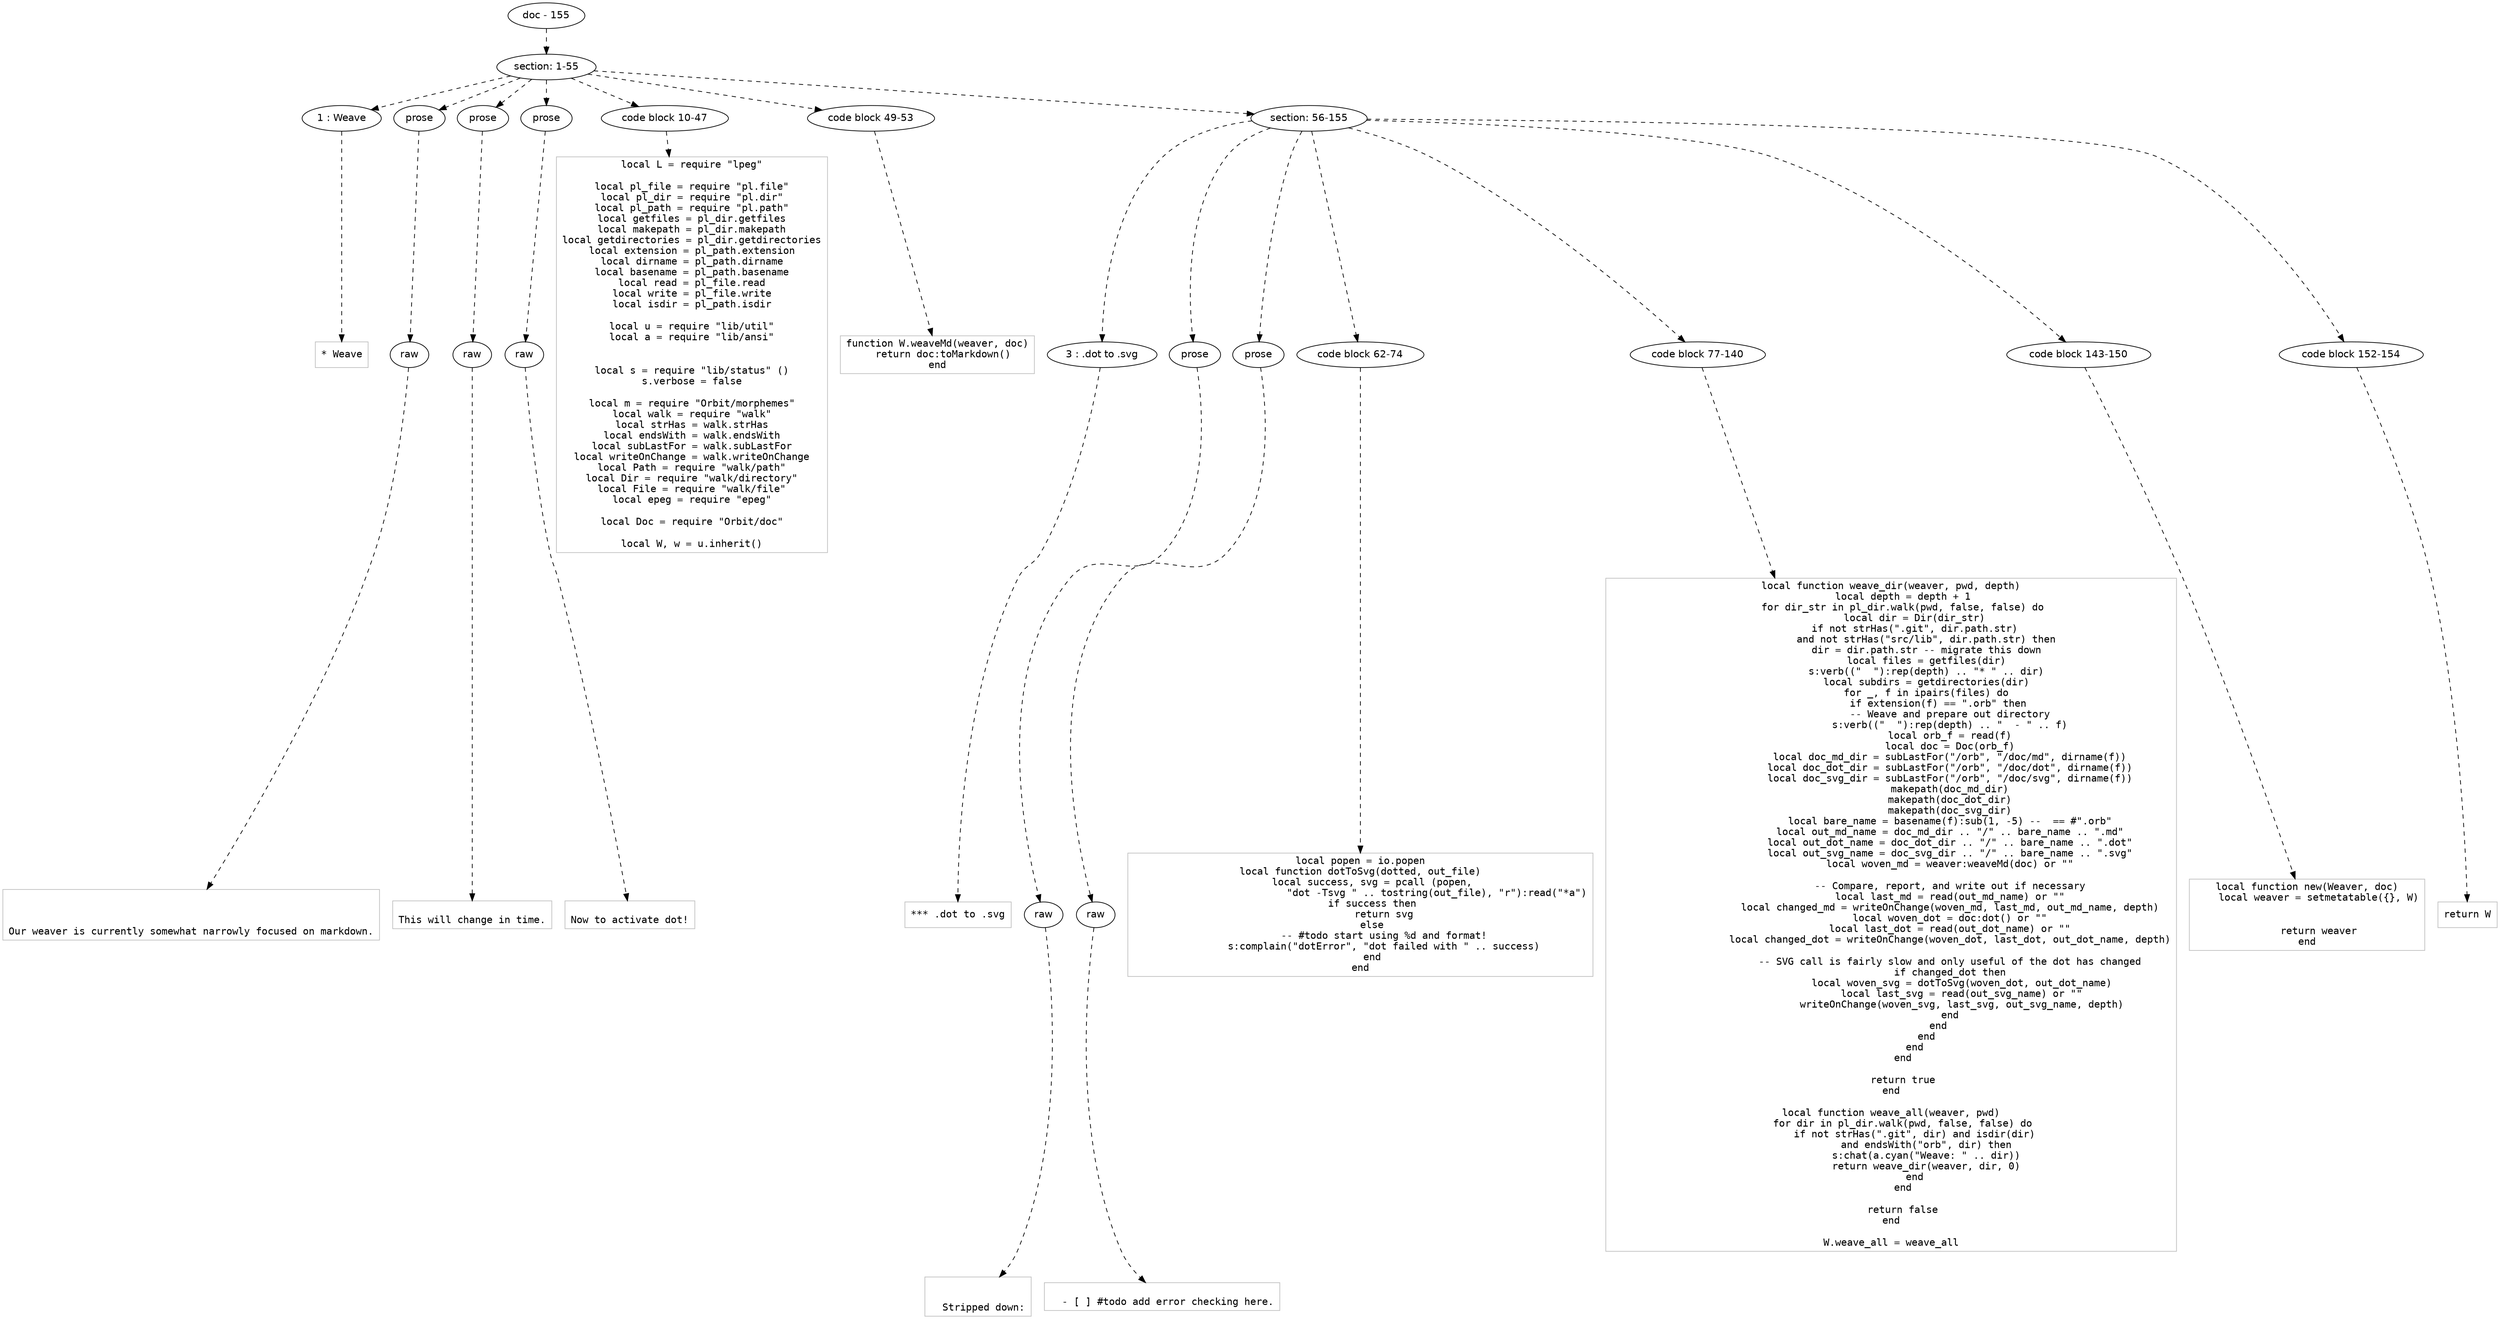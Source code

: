 digraph lpegNode {

node [fontname=Helvetica]
edge [style=dashed]

doc_0 [label="doc - 155"]


doc_0 -> { section_1}
{rank=same; section_1}

section_1 [label="section: 1-55"]


// END RANK doc_0

section_1 -> { header_2 prose_3 prose_4 prose_5 codeblock_6 codeblock_7 section_8}
{rank=same; header_2 prose_3 prose_4 prose_5 codeblock_6 codeblock_7 section_8}

header_2 [label="1 : Weave"]

prose_3 [label="prose"]

prose_4 [label="prose"]

prose_5 [label="prose"]

codeblock_6 [label="code block 10-47"]

codeblock_7 [label="code block 49-53"]

section_8 [label="section: 56-155"]


// END RANK section_1

header_2 -> leaf_9
leaf_9  [color=Gray,shape=rectangle,fontname=Inconsolata,label="* Weave"]
// END RANK header_2

prose_3 -> { raw_10}
{rank=same; raw_10}

raw_10 [label="raw"]


// END RANK prose_3

raw_10 -> leaf_11
leaf_11  [color=Gray,shape=rectangle,fontname=Inconsolata,label="


Our weaver is currently somewhat narrowly focused on markdown.
"]
// END RANK raw_10

prose_4 -> { raw_12}
{rank=same; raw_12}

raw_12 [label="raw"]


// END RANK prose_4

raw_12 -> leaf_13
leaf_13  [color=Gray,shape=rectangle,fontname=Inconsolata,label="
This will change in time.
"]
// END RANK raw_12

prose_5 -> { raw_14}
{rank=same; raw_14}

raw_14 [label="raw"]


// END RANK prose_5

raw_14 -> leaf_15
leaf_15  [color=Gray,shape=rectangle,fontname=Inconsolata,label="
Now to activate dot!
"]
// END RANK raw_14

codeblock_6 -> leaf_16
leaf_16  [color=Gray,shape=rectangle,fontname=Inconsolata,label="local L = require \"lpeg\"

local pl_file = require \"pl.file\"
local pl_dir = require \"pl.dir\"
local pl_path = require \"pl.path\"
local getfiles = pl_dir.getfiles
local makepath = pl_dir.makepath
local getdirectories = pl_dir.getdirectories
local extension = pl_path.extension
local dirname = pl_path.dirname
local basename = pl_path.basename
local read = pl_file.read
local write = pl_file.write
local isdir = pl_path.isdir

local u = require \"lib/util\"
local a = require \"lib/ansi\"


local s = require \"lib/status\" ()
s.verbose = false

local m = require \"Orbit/morphemes\"
local walk = require \"walk\"
local strHas = walk.strHas
local endsWith = walk.endsWith
local subLastFor = walk.subLastFor
local writeOnChange = walk.writeOnChange
local Path = require \"walk/path\"
local Dir = require \"walk/directory\"
local File = require \"walk/file\"
local epeg = require \"epeg\"

local Doc = require \"Orbit/doc\"

local W, w = u.inherit()"]
// END RANK codeblock_6

codeblock_7 -> leaf_17
leaf_17  [color=Gray,shape=rectangle,fontname=Inconsolata,label="function W.weaveMd(weaver, doc)
  return doc:toMarkdown()
end"]
// END RANK codeblock_7

section_8 -> { header_18 prose_19 prose_20 codeblock_21 codeblock_22 codeblock_23 codeblock_24}
{rank=same; header_18 prose_19 prose_20 codeblock_21 codeblock_22 codeblock_23 codeblock_24}

header_18 [label="3 : .dot to .svg"]

prose_19 [label="prose"]

prose_20 [label="prose"]

codeblock_21 [label="code block 62-74"]

codeblock_22 [label="code block 77-140"]

codeblock_23 [label="code block 143-150"]

codeblock_24 [label="code block 152-154"]


// END RANK section_8

header_18 -> leaf_25
leaf_25  [color=Gray,shape=rectangle,fontname=Inconsolata,label="*** .dot to .svg"]
// END RANK header_18

prose_19 -> { raw_26}
{rank=same; raw_26}

raw_26 [label="raw"]


// END RANK prose_19

raw_26 -> leaf_27
leaf_27  [color=Gray,shape=rectangle,fontname=Inconsolata,label="

  Stripped down:
"]
// END RANK raw_26

prose_20 -> { raw_28}
{rank=same; raw_28}

raw_28 [label="raw"]


// END RANK prose_20

raw_28 -> leaf_29
leaf_29  [color=Gray,shape=rectangle,fontname=Inconsolata,label="
  - [ ] #todo add error checking here.
"]
// END RANK raw_28

codeblock_21 -> leaf_30
leaf_30  [color=Gray,shape=rectangle,fontname=Inconsolata,label="local popen = io.popen
local function dotToSvg(dotted, out_file)
    local success, svg = pcall (popen,
                          \"dot -Tsvg \" .. tostring(out_file), \"r\"):read(\"*a\")
    if success then
        return svg
    else
        -- #todo start using %d and format!
        s:complain(\"dotError\", \"dot failed with \" .. success)
    end
end"]
// END RANK codeblock_21

codeblock_22 -> leaf_31
leaf_31  [color=Gray,shape=rectangle,fontname=Inconsolata,label="local function weave_dir(weaver, pwd, depth)
    local depth = depth + 1
    for dir_str in pl_dir.walk(pwd, false, false) do
        local dir = Dir(dir_str)
        if not strHas(\".git\", dir.path.str)
            and not strHas(\"src/lib\", dir.path.str) then
            dir = dir.path.str -- migrate this down
            local files = getfiles(dir)
            s:verb((\"  \"):rep(depth) .. \"* \" .. dir)
            local subdirs = getdirectories(dir)
            for _, f in ipairs(files) do
                if extension(f) == \".orb\" then
                    -- Weave and prepare out directory
                    s:verb((\"  \"):rep(depth) .. \"  - \" .. f)
                    local orb_f = read(f)
                    local doc = Doc(orb_f)
                    local doc_md_dir = subLastFor(\"/orb\", \"/doc/md\", dirname(f))
                    local doc_dot_dir = subLastFor(\"/orb\", \"/doc/dot\", dirname(f))
                    local doc_svg_dir = subLastFor(\"/orb\", \"/doc/svg\", dirname(f))
                    makepath(doc_md_dir)
                    makepath(doc_dot_dir)
                    makepath(doc_svg_dir)
                    local bare_name = basename(f):sub(1, -5) --  == #\".orb\"
                    local out_md_name = doc_md_dir .. \"/\" .. bare_name .. \".md\"
                    local out_dot_name = doc_dot_dir .. \"/\" .. bare_name .. \".dot\"
                    local out_svg_name = doc_svg_dir .. \"/\" .. bare_name .. \".svg\"
                    local woven_md = weaver:weaveMd(doc) or \"\"

                    -- Compare, report, and write out if necessary
                    local last_md = read(out_md_name) or \"\"
                    local changed_md = writeOnChange(woven_md, last_md, out_md_name, depth)
                    local woven_dot = doc:dot() or \"\"
                    local last_dot = read(out_dot_name) or \"\"
                    local changed_dot = writeOnChange(woven_dot, last_dot, out_dot_name, depth)

                    -- SVG call is fairly slow and only useful of the dot has changed
                    if changed_dot then
                        local woven_svg = dotToSvg(woven_dot, out_dot_name)
                        local last_svg = read(out_svg_name) or \"\"
                        writeOnChange(woven_svg, last_svg, out_svg_name, depth)
                    end
                end
            end
        end
    end

    return true
end

local function weave_all(weaver, pwd)
    for dir in pl_dir.walk(pwd, false, false) do
        if not strHas(\".git\", dir) and isdir(dir)
            and endsWith(\"orb\", dir) then
            s:chat(a.cyan(\"Weave: \" .. dir))
            return weave_dir(weaver, dir, 0)
        end
    end

    return false
end

W.weave_all = weave_all"]
// END RANK codeblock_22

codeblock_23 -> leaf_32
leaf_32  [color=Gray,shape=rectangle,fontname=Inconsolata,label="local function new(Weaver, doc)
    local weaver = setmetatable({}, W)


    return weaver
end"]
// END RANK codeblock_23

codeblock_24 -> leaf_33
leaf_33  [color=Gray,shape=rectangle,fontname=Inconsolata,label="return W"]
// END RANK codeblock_24


}
